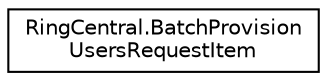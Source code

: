 digraph "Graphical Class Hierarchy"
{
 // LATEX_PDF_SIZE
  edge [fontname="Helvetica",fontsize="10",labelfontname="Helvetica",labelfontsize="10"];
  node [fontname="Helvetica",fontsize="10",shape=record];
  rankdir="LR";
  Node0 [label="RingCentral.BatchProvision\lUsersRequestItem",height=0.2,width=0.4,color="black", fillcolor="white", style="filled",URL="$classRingCentral_1_1BatchProvisionUsersRequestItem.html",tooltip="Describes request for user extension provisioning"];
}

